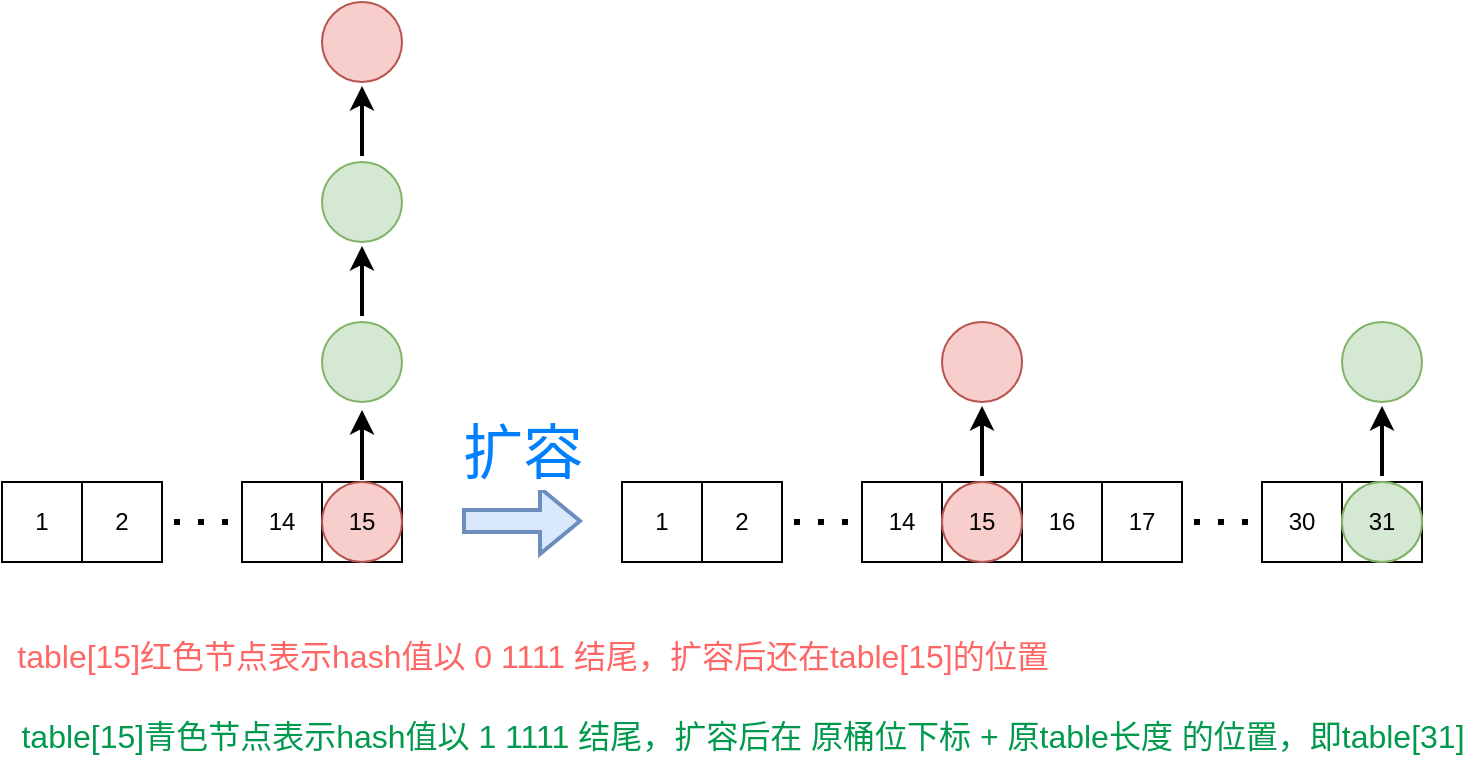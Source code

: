 <mxfile version="15.6.6" type="github">
  <diagram id="YWG_YJwOWfs3mjxEgBmB" name="第 1 页">
    <mxGraphModel dx="1038" dy="552" grid="0" gridSize="10" guides="1" tooltips="1" connect="1" arrows="1" fold="1" page="1" pageScale="1" pageWidth="827" pageHeight="1169" math="0" shadow="0">
      <root>
        <mxCell id="0" />
        <mxCell id="1" parent="0" />
        <mxCell id="8dy6UaJ0SXX49K8TvFF3-1" value="1" style="whiteSpace=wrap;html=1;aspect=fixed;fillColor=default;strokeColor=default;fontColor=default;" parent="1" vertex="1">
          <mxGeometry x="40" y="560" width="40" height="40" as="geometry" />
        </mxCell>
        <mxCell id="8dy6UaJ0SXX49K8TvFF3-2" value="2" style="whiteSpace=wrap;html=1;aspect=fixed;fillColor=default;strokeColor=default;fontColor=default;" parent="1" vertex="1">
          <mxGeometry x="80" y="560" width="40" height="40" as="geometry" />
        </mxCell>
        <mxCell id="8dy6UaJ0SXX49K8TvFF3-3" value="14" style="whiteSpace=wrap;html=1;aspect=fixed;fillColor=default;strokeColor=default;fontColor=default;" parent="1" vertex="1">
          <mxGeometry x="160" y="560" width="40" height="40" as="geometry" />
        </mxCell>
        <mxCell id="8dy6UaJ0SXX49K8TvFF3-29" value="" style="edgeStyle=orthogonalEdgeStyle;rounded=0;orthogonalLoop=1;jettySize=auto;html=1;labelBackgroundColor=default;fontSize=2;fontColor=default;strokeColor=default;strokeWidth=2;fillColor=default;fontStyle=0;exitX=0.5;exitY=0;exitDx=0;exitDy=0;" parent="1" edge="1">
          <mxGeometry relative="1" as="geometry">
            <mxPoint x="220" y="559" as="sourcePoint" />
            <mxPoint x="220" y="524" as="targetPoint" />
          </mxGeometry>
        </mxCell>
        <mxCell id="8dy6UaJ0SXX49K8TvFF3-4" value="15" style="whiteSpace=wrap;html=1;aspect=fixed;fillColor=default;strokeColor=default;fontColor=default;" parent="1" vertex="1">
          <mxGeometry x="200" y="560" width="40" height="40" as="geometry" />
        </mxCell>
        <mxCell id="8dy6UaJ0SXX49K8TvFF3-12" value="" style="endArrow=none;dashed=1;html=1;dashPattern=1 3;strokeWidth=3;rounded=0;labelBackgroundColor=default;fontColor=default;strokeColor=default;fillColor=default;" parent="1" edge="1">
          <mxGeometry width="50" height="50" relative="1" as="geometry">
            <mxPoint x="126" y="580" as="sourcePoint" />
            <mxPoint x="156" y="580" as="targetPoint" />
          </mxGeometry>
        </mxCell>
        <mxCell id="8dy6UaJ0SXX49K8TvFF3-14" value="1" style="whiteSpace=wrap;html=1;aspect=fixed;fillColor=default;strokeColor=default;fontColor=default;" parent="1" vertex="1">
          <mxGeometry x="350" y="560" width="40" height="40" as="geometry" />
        </mxCell>
        <mxCell id="8dy6UaJ0SXX49K8TvFF3-15" value="2" style="whiteSpace=wrap;html=1;aspect=fixed;fillColor=default;strokeColor=default;fontColor=default;" parent="1" vertex="1">
          <mxGeometry x="390" y="560" width="40" height="40" as="geometry" />
        </mxCell>
        <mxCell id="8dy6UaJ0SXX49K8TvFF3-16" value="14" style="whiteSpace=wrap;html=1;aspect=fixed;fillColor=default;strokeColor=default;fontColor=default;" parent="1" vertex="1">
          <mxGeometry x="470" y="560" width="40" height="40" as="geometry" />
        </mxCell>
        <mxCell id="8dy6UaJ0SXX49K8TvFF3-17" value="15" style="whiteSpace=wrap;html=1;aspect=fixed;fillColor=default;strokeColor=default;fontColor=default;" parent="1" vertex="1">
          <mxGeometry x="510" y="560" width="40" height="40" as="geometry" />
        </mxCell>
        <mxCell id="8dy6UaJ0SXX49K8TvFF3-18" value="" style="endArrow=none;dashed=1;html=1;dashPattern=1 3;strokeWidth=3;rounded=0;labelBackgroundColor=default;fontColor=default;strokeColor=default;fillColor=default;" parent="1" edge="1">
          <mxGeometry width="50" height="50" relative="1" as="geometry">
            <mxPoint x="436" y="580" as="sourcePoint" />
            <mxPoint x="466" y="580" as="targetPoint" />
          </mxGeometry>
        </mxCell>
        <mxCell id="8dy6UaJ0SXX49K8TvFF3-19" value="16" style="whiteSpace=wrap;html=1;aspect=fixed;fillColor=default;strokeColor=default;fontColor=default;" parent="1" vertex="1">
          <mxGeometry x="550" y="560" width="40" height="40" as="geometry" />
        </mxCell>
        <mxCell id="8dy6UaJ0SXX49K8TvFF3-20" value="17" style="whiteSpace=wrap;html=1;aspect=fixed;fillColor=default;strokeColor=default;fontColor=default;" parent="1" vertex="1">
          <mxGeometry x="590" y="560" width="40" height="40" as="geometry" />
        </mxCell>
        <mxCell id="8dy6UaJ0SXX49K8TvFF3-21" value="30" style="whiteSpace=wrap;html=1;aspect=fixed;fillColor=default;strokeColor=default;fontColor=default;" parent="1" vertex="1">
          <mxGeometry x="670" y="560" width="40" height="40" as="geometry" />
        </mxCell>
        <mxCell id="8dy6UaJ0SXX49K8TvFF3-22" value="31" style="whiteSpace=wrap;html=1;aspect=fixed;fillColor=default;strokeColor=default;fontColor=default;" parent="1" vertex="1">
          <mxGeometry x="710" y="560" width="40" height="40" as="geometry" />
        </mxCell>
        <mxCell id="8dy6UaJ0SXX49K8TvFF3-23" value="" style="endArrow=none;dashed=1;html=1;dashPattern=1 3;strokeWidth=3;rounded=0;labelBackgroundColor=default;fontColor=default;strokeColor=default;fillColor=default;" parent="1" edge="1">
          <mxGeometry width="50" height="50" relative="1" as="geometry">
            <mxPoint x="636" y="580" as="sourcePoint" />
            <mxPoint x="666" y="580" as="targetPoint" />
          </mxGeometry>
        </mxCell>
        <mxCell id="8dy6UaJ0SXX49K8TvFF3-24" value="15" style="ellipse;whiteSpace=wrap;html=1;aspect=fixed;strokeColor=#b85450;fillColor=#f8cecc;fontColor=default;" parent="1" vertex="1">
          <mxGeometry x="200" y="560" width="40" height="40" as="geometry" />
        </mxCell>
        <mxCell id="8dy6UaJ0SXX49K8TvFF3-26" value="" style="ellipse;whiteSpace=wrap;html=1;aspect=fixed;strokeColor=#82b366;fillColor=#d5e8d4;labelBackgroundColor=default;fontColor=default;" parent="1" vertex="1">
          <mxGeometry x="200" y="480" width="40" height="40" as="geometry" />
        </mxCell>
        <mxCell id="8dy6UaJ0SXX49K8TvFF3-30" value="" style="edgeStyle=orthogonalEdgeStyle;rounded=0;orthogonalLoop=1;jettySize=auto;html=1;labelBackgroundColor=default;fontSize=2;fontColor=default;strokeColor=default;strokeWidth=2;fillColor=default;fontStyle=0;exitX=0.5;exitY=0;exitDx=0;exitDy=0;" parent="1" edge="1">
          <mxGeometry relative="1" as="geometry">
            <mxPoint x="220" y="477" as="sourcePoint" />
            <mxPoint x="220" y="442" as="targetPoint" />
          </mxGeometry>
        </mxCell>
        <mxCell id="8dy6UaJ0SXX49K8TvFF3-31" value="" style="ellipse;whiteSpace=wrap;html=1;aspect=fixed;strokeColor=#82b366;fillColor=#d5e8d4;labelBackgroundColor=default;fontColor=default;" parent="1" vertex="1">
          <mxGeometry x="200" y="400" width="40" height="40" as="geometry" />
        </mxCell>
        <mxCell id="8dy6UaJ0SXX49K8TvFF3-32" value="" style="edgeStyle=orthogonalEdgeStyle;rounded=0;orthogonalLoop=1;jettySize=auto;html=1;labelBackgroundColor=default;fontSize=2;fontColor=default;strokeColor=default;strokeWidth=2;fillColor=default;fontStyle=0;exitX=0.5;exitY=0;exitDx=0;exitDy=0;" parent="1" edge="1">
          <mxGeometry relative="1" as="geometry">
            <mxPoint x="220" y="397" as="sourcePoint" />
            <mxPoint x="220" y="362" as="targetPoint" />
          </mxGeometry>
        </mxCell>
        <mxCell id="8dy6UaJ0SXX49K8TvFF3-33" value="" style="ellipse;whiteSpace=wrap;html=1;aspect=fixed;strokeColor=#b85450;fillColor=#f8cecc;labelBackgroundColor=default;fontColor=default;" parent="1" vertex="1">
          <mxGeometry x="200" y="320" width="40" height="40" as="geometry" />
        </mxCell>
        <mxCell id="8dy6UaJ0SXX49K8TvFF3-34" value="31" style="ellipse;whiteSpace=wrap;html=1;aspect=fixed;strokeColor=#82b366;fillColor=#d5e8d4;labelBackgroundColor=default;fontColor=default;" parent="1" vertex="1">
          <mxGeometry x="710" y="560" width="40" height="40" as="geometry" />
        </mxCell>
        <mxCell id="8dy6UaJ0SXX49K8TvFF3-35" value="" style="edgeStyle=orthogonalEdgeStyle;rounded=0;orthogonalLoop=1;jettySize=auto;html=1;labelBackgroundColor=default;fontSize=2;fontColor=default;strokeColor=default;strokeWidth=2;fillColor=default;fontStyle=0;exitX=0.5;exitY=0;exitDx=0;exitDy=0;" parent="1" edge="1">
          <mxGeometry relative="1" as="geometry">
            <mxPoint x="730" y="557" as="sourcePoint" />
            <mxPoint x="730" y="522" as="targetPoint" />
          </mxGeometry>
        </mxCell>
        <mxCell id="8dy6UaJ0SXX49K8TvFF3-36" value="" style="ellipse;whiteSpace=wrap;html=1;aspect=fixed;strokeColor=#82b366;fillColor=#d5e8d4;labelBackgroundColor=default;fontColor=default;" parent="1" vertex="1">
          <mxGeometry x="710" y="480" width="40" height="40" as="geometry" />
        </mxCell>
        <mxCell id="8dy6UaJ0SXX49K8TvFF3-39" value="15" style="ellipse;whiteSpace=wrap;html=1;aspect=fixed;strokeColor=#b85450;fillColor=#f8cecc;labelBackgroundColor=default;fontColor=default;" parent="1" vertex="1">
          <mxGeometry x="510" y="560" width="40" height="40" as="geometry" />
        </mxCell>
        <mxCell id="8dy6UaJ0SXX49K8TvFF3-40" value="" style="edgeStyle=orthogonalEdgeStyle;rounded=0;orthogonalLoop=1;jettySize=auto;html=1;labelBackgroundColor=default;fontSize=2;fontColor=default;strokeColor=default;strokeWidth=2;fillColor=default;fontStyle=0;exitX=0.5;exitY=0;exitDx=0;exitDy=0;" parent="1" edge="1">
          <mxGeometry relative="1" as="geometry">
            <mxPoint x="530" y="557" as="sourcePoint" />
            <mxPoint x="530" y="522" as="targetPoint" />
          </mxGeometry>
        </mxCell>
        <mxCell id="8dy6UaJ0SXX49K8TvFF3-41" value="" style="ellipse;whiteSpace=wrap;html=1;aspect=fixed;strokeColor=#b85450;fillColor=#f8cecc;labelBackgroundColor=default;fontColor=default;" parent="1" vertex="1">
          <mxGeometry x="510" y="480" width="40" height="40" as="geometry" />
        </mxCell>
        <mxCell id="8dy6UaJ0SXX49K8TvFF3-43" value="15" style="ellipse;whiteSpace=wrap;html=1;aspect=fixed;strokeColor=#b85450;fillColor=#f8cecc;fontColor=default;" parent="1" vertex="1">
          <mxGeometry x="510" y="560" width="40" height="40" as="geometry" />
        </mxCell>
        <mxCell id="8dy6UaJ0SXX49K8TvFF3-44" value="31" style="ellipse;whiteSpace=wrap;html=1;aspect=fixed;strokeColor=#82b366;fillColor=#d5e8d4;fontColor=default;" parent="1" vertex="1">
          <mxGeometry x="710" y="560" width="40" height="40" as="geometry" />
        </mxCell>
        <mxCell id="8dy6UaJ0SXX49K8TvFF3-46" value="" style="shape=flexArrow;endArrow=classic;html=1;rounded=0;labelBackgroundColor=default;fontSize=2;fontColor=default;strokeWidth=2;strokeColor=#6c8ebf;fillColor=#dae8fc;" parent="1" edge="1">
          <mxGeometry width="50" height="50" relative="1" as="geometry">
            <mxPoint x="270" y="579.5" as="sourcePoint" />
            <mxPoint x="330" y="579.5" as="targetPoint" />
          </mxGeometry>
        </mxCell>
        <mxCell id="8dy6UaJ0SXX49K8TvFF3-47" value="&lt;font&gt;&lt;font style=&quot;font-size: 30px&quot;&gt;扩容&lt;/font&gt;&lt;br&gt;&lt;/font&gt;" style="text;html=1;resizable=0;autosize=1;align=center;verticalAlign=middle;points=[];fillColor=none;strokeColor=none;rounded=0;labelBackgroundColor=default;fontSize=2;fontColor=#007FFF;" parent="1" vertex="1">
          <mxGeometry x="260" y="540" width="80" height="10" as="geometry" />
        </mxCell>
        <mxCell id="8dy6UaJ0SXX49K8TvFF3-49" value="&lt;font style=&quot;font-size: 16px&quot; color=&quot;#ff6666&quot;&gt;table[15]红色节点表示hash值以 0 1111 结尾，扩容后还在table[15]的位置&lt;/font&gt;" style="text;html=1;resizable=0;autosize=1;align=center;verticalAlign=middle;points=[];fillColor=none;strokeColor=none;rounded=0;labelBackgroundColor=default;fontSize=20;fontColor=default;" parent="1" vertex="1">
          <mxGeometry x="42" y="630" width="526" height="30" as="geometry" />
        </mxCell>
        <mxCell id="8dy6UaJ0SXX49K8TvFF3-51" value="&lt;font style=&quot;font-size: 16px&quot;&gt;table[15]青色节点表示hash值以 1 1111 结尾，扩容后在 原桶位下标 + 原table长度 的位置，即table[31]&lt;/font&gt;" style="text;html=1;resizable=0;autosize=1;align=center;verticalAlign=middle;points=[];fillColor=none;strokeColor=none;rounded=0;labelBackgroundColor=default;fontSize=20;fontColor=#00994D;" parent="1" vertex="1">
          <mxGeometry x="44" y="670" width="732" height="30" as="geometry" />
        </mxCell>
      </root>
    </mxGraphModel>
  </diagram>
</mxfile>
